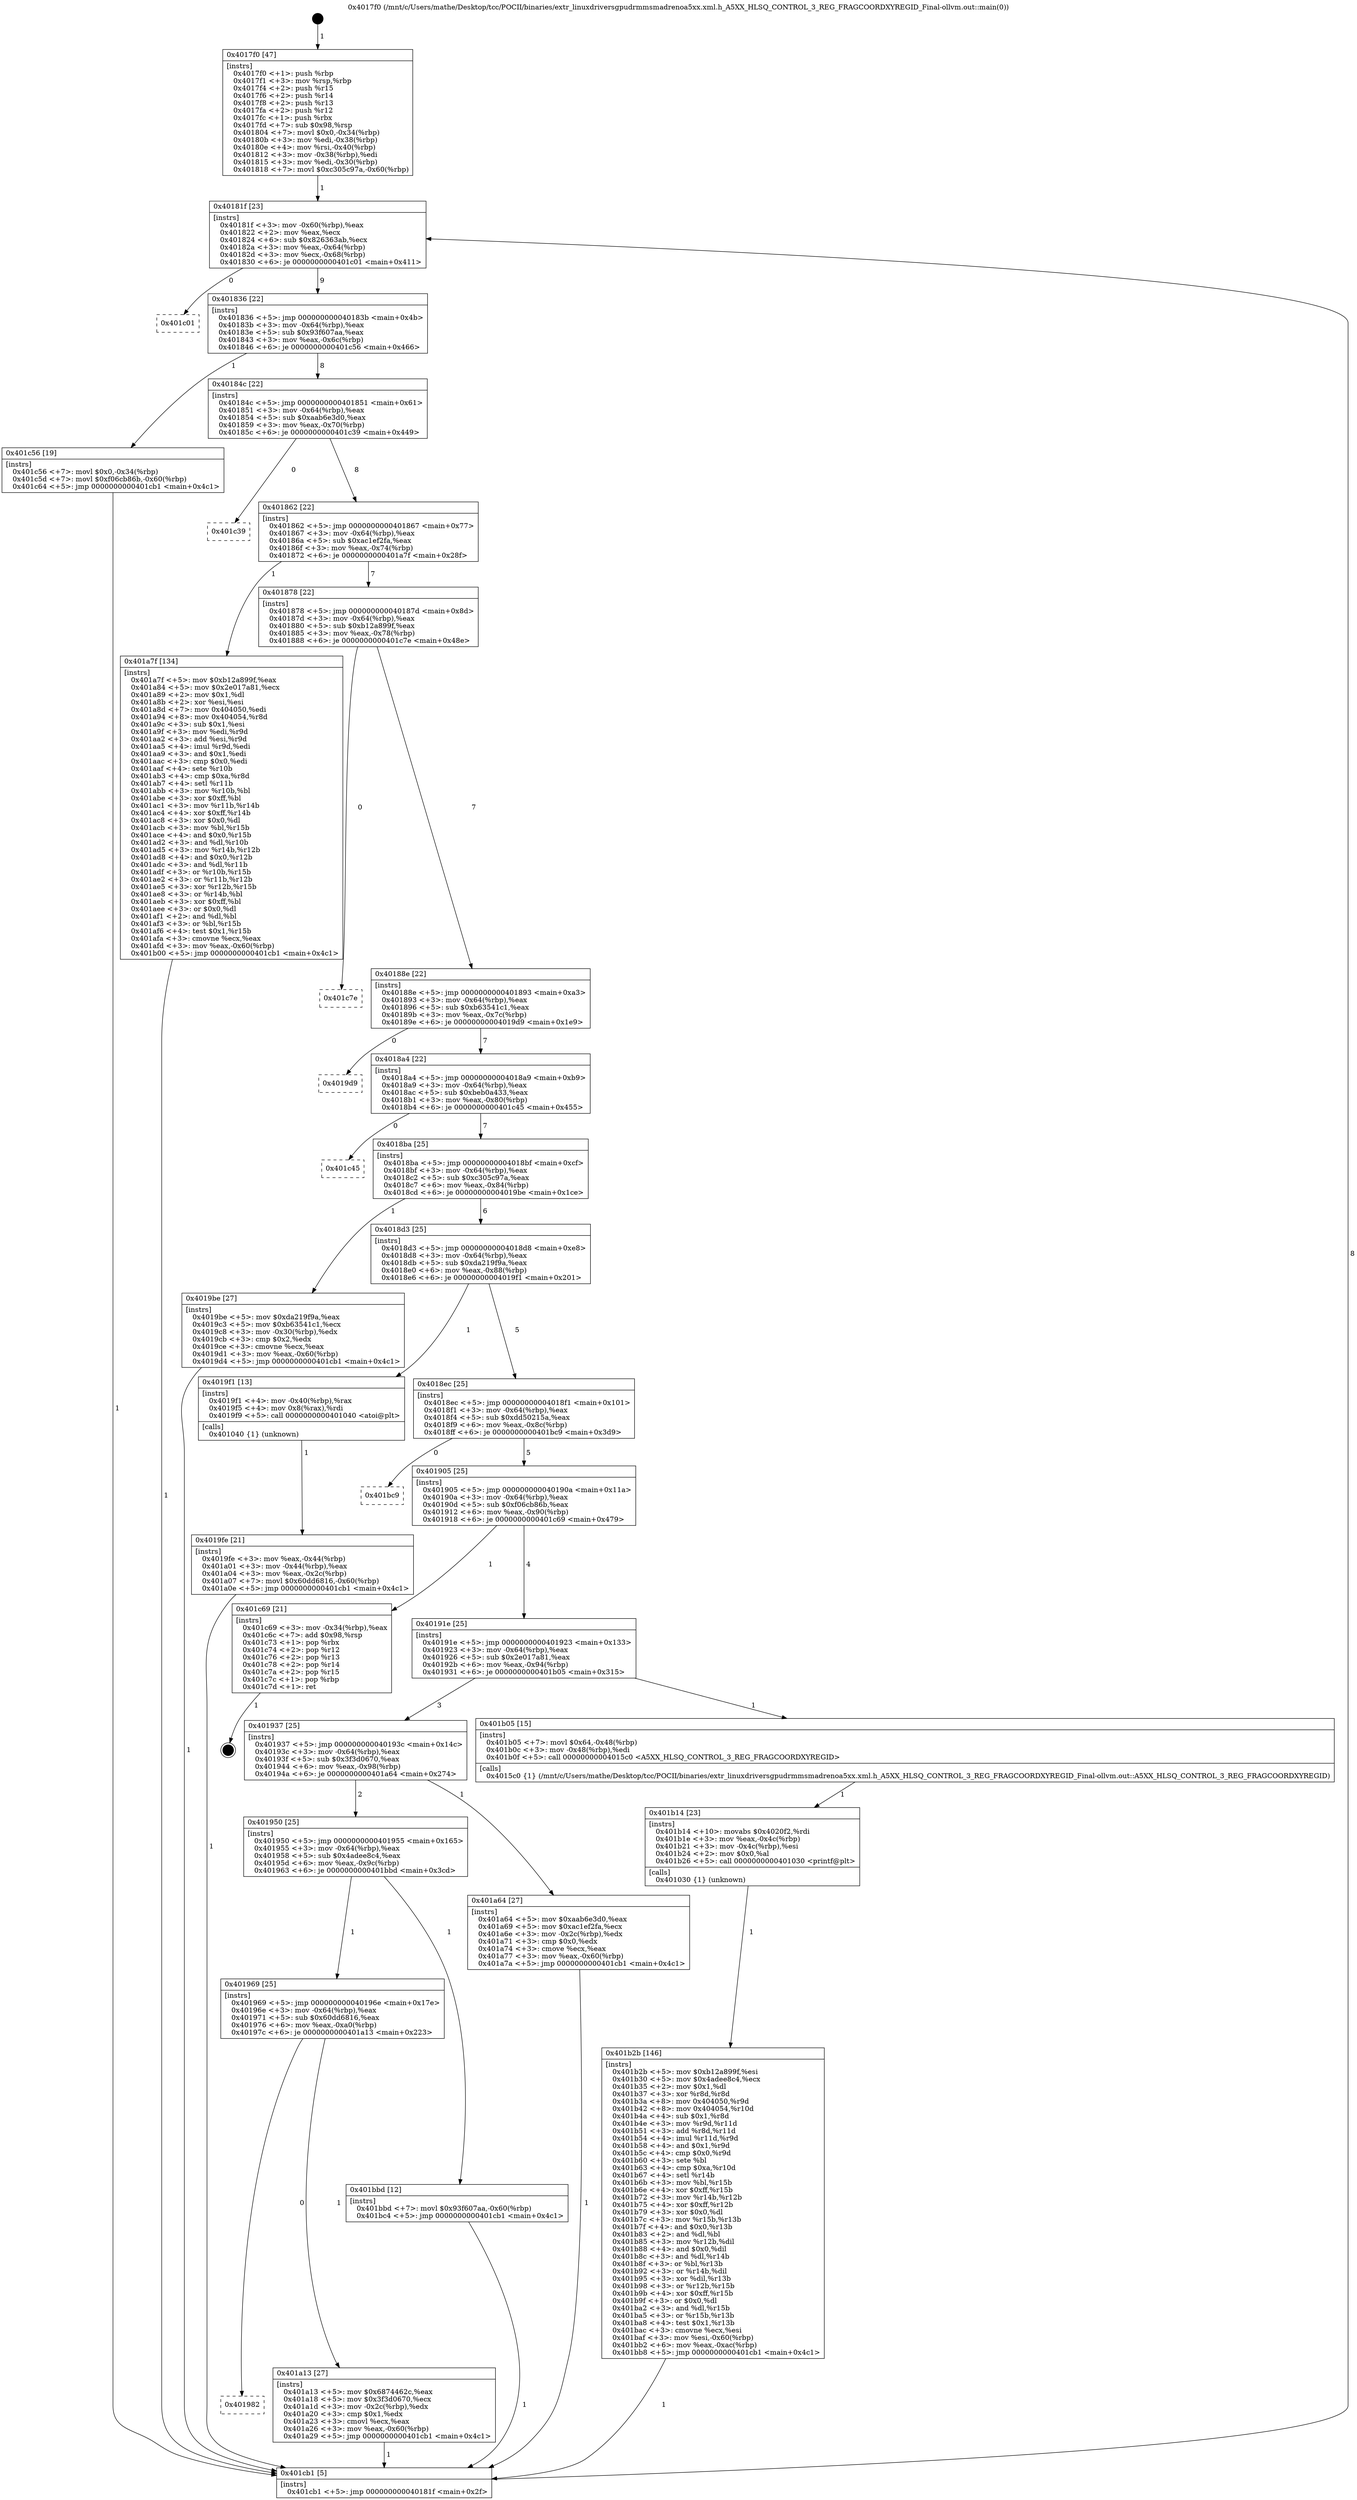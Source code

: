 digraph "0x4017f0" {
  label = "0x4017f0 (/mnt/c/Users/mathe/Desktop/tcc/POCII/binaries/extr_linuxdriversgpudrmmsmadrenoa5xx.xml.h_A5XX_HLSQ_CONTROL_3_REG_FRAGCOORDXYREGID_Final-ollvm.out::main(0))"
  labelloc = "t"
  node[shape=record]

  Entry [label="",width=0.3,height=0.3,shape=circle,fillcolor=black,style=filled]
  "0x40181f" [label="{
     0x40181f [23]\l
     | [instrs]\l
     &nbsp;&nbsp;0x40181f \<+3\>: mov -0x60(%rbp),%eax\l
     &nbsp;&nbsp;0x401822 \<+2\>: mov %eax,%ecx\l
     &nbsp;&nbsp;0x401824 \<+6\>: sub $0x826363ab,%ecx\l
     &nbsp;&nbsp;0x40182a \<+3\>: mov %eax,-0x64(%rbp)\l
     &nbsp;&nbsp;0x40182d \<+3\>: mov %ecx,-0x68(%rbp)\l
     &nbsp;&nbsp;0x401830 \<+6\>: je 0000000000401c01 \<main+0x411\>\l
  }"]
  "0x401c01" [label="{
     0x401c01\l
  }", style=dashed]
  "0x401836" [label="{
     0x401836 [22]\l
     | [instrs]\l
     &nbsp;&nbsp;0x401836 \<+5\>: jmp 000000000040183b \<main+0x4b\>\l
     &nbsp;&nbsp;0x40183b \<+3\>: mov -0x64(%rbp),%eax\l
     &nbsp;&nbsp;0x40183e \<+5\>: sub $0x93f607aa,%eax\l
     &nbsp;&nbsp;0x401843 \<+3\>: mov %eax,-0x6c(%rbp)\l
     &nbsp;&nbsp;0x401846 \<+6\>: je 0000000000401c56 \<main+0x466\>\l
  }"]
  Exit [label="",width=0.3,height=0.3,shape=circle,fillcolor=black,style=filled,peripheries=2]
  "0x401c56" [label="{
     0x401c56 [19]\l
     | [instrs]\l
     &nbsp;&nbsp;0x401c56 \<+7\>: movl $0x0,-0x34(%rbp)\l
     &nbsp;&nbsp;0x401c5d \<+7\>: movl $0xf06cb86b,-0x60(%rbp)\l
     &nbsp;&nbsp;0x401c64 \<+5\>: jmp 0000000000401cb1 \<main+0x4c1\>\l
  }"]
  "0x40184c" [label="{
     0x40184c [22]\l
     | [instrs]\l
     &nbsp;&nbsp;0x40184c \<+5\>: jmp 0000000000401851 \<main+0x61\>\l
     &nbsp;&nbsp;0x401851 \<+3\>: mov -0x64(%rbp),%eax\l
     &nbsp;&nbsp;0x401854 \<+5\>: sub $0xaab6e3d0,%eax\l
     &nbsp;&nbsp;0x401859 \<+3\>: mov %eax,-0x70(%rbp)\l
     &nbsp;&nbsp;0x40185c \<+6\>: je 0000000000401c39 \<main+0x449\>\l
  }"]
  "0x401b2b" [label="{
     0x401b2b [146]\l
     | [instrs]\l
     &nbsp;&nbsp;0x401b2b \<+5\>: mov $0xb12a899f,%esi\l
     &nbsp;&nbsp;0x401b30 \<+5\>: mov $0x4adee8c4,%ecx\l
     &nbsp;&nbsp;0x401b35 \<+2\>: mov $0x1,%dl\l
     &nbsp;&nbsp;0x401b37 \<+3\>: xor %r8d,%r8d\l
     &nbsp;&nbsp;0x401b3a \<+8\>: mov 0x404050,%r9d\l
     &nbsp;&nbsp;0x401b42 \<+8\>: mov 0x404054,%r10d\l
     &nbsp;&nbsp;0x401b4a \<+4\>: sub $0x1,%r8d\l
     &nbsp;&nbsp;0x401b4e \<+3\>: mov %r9d,%r11d\l
     &nbsp;&nbsp;0x401b51 \<+3\>: add %r8d,%r11d\l
     &nbsp;&nbsp;0x401b54 \<+4\>: imul %r11d,%r9d\l
     &nbsp;&nbsp;0x401b58 \<+4\>: and $0x1,%r9d\l
     &nbsp;&nbsp;0x401b5c \<+4\>: cmp $0x0,%r9d\l
     &nbsp;&nbsp;0x401b60 \<+3\>: sete %bl\l
     &nbsp;&nbsp;0x401b63 \<+4\>: cmp $0xa,%r10d\l
     &nbsp;&nbsp;0x401b67 \<+4\>: setl %r14b\l
     &nbsp;&nbsp;0x401b6b \<+3\>: mov %bl,%r15b\l
     &nbsp;&nbsp;0x401b6e \<+4\>: xor $0xff,%r15b\l
     &nbsp;&nbsp;0x401b72 \<+3\>: mov %r14b,%r12b\l
     &nbsp;&nbsp;0x401b75 \<+4\>: xor $0xff,%r12b\l
     &nbsp;&nbsp;0x401b79 \<+3\>: xor $0x0,%dl\l
     &nbsp;&nbsp;0x401b7c \<+3\>: mov %r15b,%r13b\l
     &nbsp;&nbsp;0x401b7f \<+4\>: and $0x0,%r13b\l
     &nbsp;&nbsp;0x401b83 \<+2\>: and %dl,%bl\l
     &nbsp;&nbsp;0x401b85 \<+3\>: mov %r12b,%dil\l
     &nbsp;&nbsp;0x401b88 \<+4\>: and $0x0,%dil\l
     &nbsp;&nbsp;0x401b8c \<+3\>: and %dl,%r14b\l
     &nbsp;&nbsp;0x401b8f \<+3\>: or %bl,%r13b\l
     &nbsp;&nbsp;0x401b92 \<+3\>: or %r14b,%dil\l
     &nbsp;&nbsp;0x401b95 \<+3\>: xor %dil,%r13b\l
     &nbsp;&nbsp;0x401b98 \<+3\>: or %r12b,%r15b\l
     &nbsp;&nbsp;0x401b9b \<+4\>: xor $0xff,%r15b\l
     &nbsp;&nbsp;0x401b9f \<+3\>: or $0x0,%dl\l
     &nbsp;&nbsp;0x401ba2 \<+3\>: and %dl,%r15b\l
     &nbsp;&nbsp;0x401ba5 \<+3\>: or %r15b,%r13b\l
     &nbsp;&nbsp;0x401ba8 \<+4\>: test $0x1,%r13b\l
     &nbsp;&nbsp;0x401bac \<+3\>: cmovne %ecx,%esi\l
     &nbsp;&nbsp;0x401baf \<+3\>: mov %esi,-0x60(%rbp)\l
     &nbsp;&nbsp;0x401bb2 \<+6\>: mov %eax,-0xac(%rbp)\l
     &nbsp;&nbsp;0x401bb8 \<+5\>: jmp 0000000000401cb1 \<main+0x4c1\>\l
  }"]
  "0x401c39" [label="{
     0x401c39\l
  }", style=dashed]
  "0x401862" [label="{
     0x401862 [22]\l
     | [instrs]\l
     &nbsp;&nbsp;0x401862 \<+5\>: jmp 0000000000401867 \<main+0x77\>\l
     &nbsp;&nbsp;0x401867 \<+3\>: mov -0x64(%rbp),%eax\l
     &nbsp;&nbsp;0x40186a \<+5\>: sub $0xac1ef2fa,%eax\l
     &nbsp;&nbsp;0x40186f \<+3\>: mov %eax,-0x74(%rbp)\l
     &nbsp;&nbsp;0x401872 \<+6\>: je 0000000000401a7f \<main+0x28f\>\l
  }"]
  "0x401b14" [label="{
     0x401b14 [23]\l
     | [instrs]\l
     &nbsp;&nbsp;0x401b14 \<+10\>: movabs $0x4020f2,%rdi\l
     &nbsp;&nbsp;0x401b1e \<+3\>: mov %eax,-0x4c(%rbp)\l
     &nbsp;&nbsp;0x401b21 \<+3\>: mov -0x4c(%rbp),%esi\l
     &nbsp;&nbsp;0x401b24 \<+2\>: mov $0x0,%al\l
     &nbsp;&nbsp;0x401b26 \<+5\>: call 0000000000401030 \<printf@plt\>\l
     | [calls]\l
     &nbsp;&nbsp;0x401030 \{1\} (unknown)\l
  }"]
  "0x401a7f" [label="{
     0x401a7f [134]\l
     | [instrs]\l
     &nbsp;&nbsp;0x401a7f \<+5\>: mov $0xb12a899f,%eax\l
     &nbsp;&nbsp;0x401a84 \<+5\>: mov $0x2e017a81,%ecx\l
     &nbsp;&nbsp;0x401a89 \<+2\>: mov $0x1,%dl\l
     &nbsp;&nbsp;0x401a8b \<+2\>: xor %esi,%esi\l
     &nbsp;&nbsp;0x401a8d \<+7\>: mov 0x404050,%edi\l
     &nbsp;&nbsp;0x401a94 \<+8\>: mov 0x404054,%r8d\l
     &nbsp;&nbsp;0x401a9c \<+3\>: sub $0x1,%esi\l
     &nbsp;&nbsp;0x401a9f \<+3\>: mov %edi,%r9d\l
     &nbsp;&nbsp;0x401aa2 \<+3\>: add %esi,%r9d\l
     &nbsp;&nbsp;0x401aa5 \<+4\>: imul %r9d,%edi\l
     &nbsp;&nbsp;0x401aa9 \<+3\>: and $0x1,%edi\l
     &nbsp;&nbsp;0x401aac \<+3\>: cmp $0x0,%edi\l
     &nbsp;&nbsp;0x401aaf \<+4\>: sete %r10b\l
     &nbsp;&nbsp;0x401ab3 \<+4\>: cmp $0xa,%r8d\l
     &nbsp;&nbsp;0x401ab7 \<+4\>: setl %r11b\l
     &nbsp;&nbsp;0x401abb \<+3\>: mov %r10b,%bl\l
     &nbsp;&nbsp;0x401abe \<+3\>: xor $0xff,%bl\l
     &nbsp;&nbsp;0x401ac1 \<+3\>: mov %r11b,%r14b\l
     &nbsp;&nbsp;0x401ac4 \<+4\>: xor $0xff,%r14b\l
     &nbsp;&nbsp;0x401ac8 \<+3\>: xor $0x0,%dl\l
     &nbsp;&nbsp;0x401acb \<+3\>: mov %bl,%r15b\l
     &nbsp;&nbsp;0x401ace \<+4\>: and $0x0,%r15b\l
     &nbsp;&nbsp;0x401ad2 \<+3\>: and %dl,%r10b\l
     &nbsp;&nbsp;0x401ad5 \<+3\>: mov %r14b,%r12b\l
     &nbsp;&nbsp;0x401ad8 \<+4\>: and $0x0,%r12b\l
     &nbsp;&nbsp;0x401adc \<+3\>: and %dl,%r11b\l
     &nbsp;&nbsp;0x401adf \<+3\>: or %r10b,%r15b\l
     &nbsp;&nbsp;0x401ae2 \<+3\>: or %r11b,%r12b\l
     &nbsp;&nbsp;0x401ae5 \<+3\>: xor %r12b,%r15b\l
     &nbsp;&nbsp;0x401ae8 \<+3\>: or %r14b,%bl\l
     &nbsp;&nbsp;0x401aeb \<+3\>: xor $0xff,%bl\l
     &nbsp;&nbsp;0x401aee \<+3\>: or $0x0,%dl\l
     &nbsp;&nbsp;0x401af1 \<+2\>: and %dl,%bl\l
     &nbsp;&nbsp;0x401af3 \<+3\>: or %bl,%r15b\l
     &nbsp;&nbsp;0x401af6 \<+4\>: test $0x1,%r15b\l
     &nbsp;&nbsp;0x401afa \<+3\>: cmovne %ecx,%eax\l
     &nbsp;&nbsp;0x401afd \<+3\>: mov %eax,-0x60(%rbp)\l
     &nbsp;&nbsp;0x401b00 \<+5\>: jmp 0000000000401cb1 \<main+0x4c1\>\l
  }"]
  "0x401878" [label="{
     0x401878 [22]\l
     | [instrs]\l
     &nbsp;&nbsp;0x401878 \<+5\>: jmp 000000000040187d \<main+0x8d\>\l
     &nbsp;&nbsp;0x40187d \<+3\>: mov -0x64(%rbp),%eax\l
     &nbsp;&nbsp;0x401880 \<+5\>: sub $0xb12a899f,%eax\l
     &nbsp;&nbsp;0x401885 \<+3\>: mov %eax,-0x78(%rbp)\l
     &nbsp;&nbsp;0x401888 \<+6\>: je 0000000000401c7e \<main+0x48e\>\l
  }"]
  "0x401982" [label="{
     0x401982\l
  }", style=dashed]
  "0x401c7e" [label="{
     0x401c7e\l
  }", style=dashed]
  "0x40188e" [label="{
     0x40188e [22]\l
     | [instrs]\l
     &nbsp;&nbsp;0x40188e \<+5\>: jmp 0000000000401893 \<main+0xa3\>\l
     &nbsp;&nbsp;0x401893 \<+3\>: mov -0x64(%rbp),%eax\l
     &nbsp;&nbsp;0x401896 \<+5\>: sub $0xb63541c1,%eax\l
     &nbsp;&nbsp;0x40189b \<+3\>: mov %eax,-0x7c(%rbp)\l
     &nbsp;&nbsp;0x40189e \<+6\>: je 00000000004019d9 \<main+0x1e9\>\l
  }"]
  "0x401a13" [label="{
     0x401a13 [27]\l
     | [instrs]\l
     &nbsp;&nbsp;0x401a13 \<+5\>: mov $0x6874462c,%eax\l
     &nbsp;&nbsp;0x401a18 \<+5\>: mov $0x3f3d0670,%ecx\l
     &nbsp;&nbsp;0x401a1d \<+3\>: mov -0x2c(%rbp),%edx\l
     &nbsp;&nbsp;0x401a20 \<+3\>: cmp $0x1,%edx\l
     &nbsp;&nbsp;0x401a23 \<+3\>: cmovl %ecx,%eax\l
     &nbsp;&nbsp;0x401a26 \<+3\>: mov %eax,-0x60(%rbp)\l
     &nbsp;&nbsp;0x401a29 \<+5\>: jmp 0000000000401cb1 \<main+0x4c1\>\l
  }"]
  "0x4019d9" [label="{
     0x4019d9\l
  }", style=dashed]
  "0x4018a4" [label="{
     0x4018a4 [22]\l
     | [instrs]\l
     &nbsp;&nbsp;0x4018a4 \<+5\>: jmp 00000000004018a9 \<main+0xb9\>\l
     &nbsp;&nbsp;0x4018a9 \<+3\>: mov -0x64(%rbp),%eax\l
     &nbsp;&nbsp;0x4018ac \<+5\>: sub $0xbeb0a433,%eax\l
     &nbsp;&nbsp;0x4018b1 \<+3\>: mov %eax,-0x80(%rbp)\l
     &nbsp;&nbsp;0x4018b4 \<+6\>: je 0000000000401c45 \<main+0x455\>\l
  }"]
  "0x401969" [label="{
     0x401969 [25]\l
     | [instrs]\l
     &nbsp;&nbsp;0x401969 \<+5\>: jmp 000000000040196e \<main+0x17e\>\l
     &nbsp;&nbsp;0x40196e \<+3\>: mov -0x64(%rbp),%eax\l
     &nbsp;&nbsp;0x401971 \<+5\>: sub $0x60dd6816,%eax\l
     &nbsp;&nbsp;0x401976 \<+6\>: mov %eax,-0xa0(%rbp)\l
     &nbsp;&nbsp;0x40197c \<+6\>: je 0000000000401a13 \<main+0x223\>\l
  }"]
  "0x401c45" [label="{
     0x401c45\l
  }", style=dashed]
  "0x4018ba" [label="{
     0x4018ba [25]\l
     | [instrs]\l
     &nbsp;&nbsp;0x4018ba \<+5\>: jmp 00000000004018bf \<main+0xcf\>\l
     &nbsp;&nbsp;0x4018bf \<+3\>: mov -0x64(%rbp),%eax\l
     &nbsp;&nbsp;0x4018c2 \<+5\>: sub $0xc305c97a,%eax\l
     &nbsp;&nbsp;0x4018c7 \<+6\>: mov %eax,-0x84(%rbp)\l
     &nbsp;&nbsp;0x4018cd \<+6\>: je 00000000004019be \<main+0x1ce\>\l
  }"]
  "0x401bbd" [label="{
     0x401bbd [12]\l
     | [instrs]\l
     &nbsp;&nbsp;0x401bbd \<+7\>: movl $0x93f607aa,-0x60(%rbp)\l
     &nbsp;&nbsp;0x401bc4 \<+5\>: jmp 0000000000401cb1 \<main+0x4c1\>\l
  }"]
  "0x4019be" [label="{
     0x4019be [27]\l
     | [instrs]\l
     &nbsp;&nbsp;0x4019be \<+5\>: mov $0xda219f9a,%eax\l
     &nbsp;&nbsp;0x4019c3 \<+5\>: mov $0xb63541c1,%ecx\l
     &nbsp;&nbsp;0x4019c8 \<+3\>: mov -0x30(%rbp),%edx\l
     &nbsp;&nbsp;0x4019cb \<+3\>: cmp $0x2,%edx\l
     &nbsp;&nbsp;0x4019ce \<+3\>: cmovne %ecx,%eax\l
     &nbsp;&nbsp;0x4019d1 \<+3\>: mov %eax,-0x60(%rbp)\l
     &nbsp;&nbsp;0x4019d4 \<+5\>: jmp 0000000000401cb1 \<main+0x4c1\>\l
  }"]
  "0x4018d3" [label="{
     0x4018d3 [25]\l
     | [instrs]\l
     &nbsp;&nbsp;0x4018d3 \<+5\>: jmp 00000000004018d8 \<main+0xe8\>\l
     &nbsp;&nbsp;0x4018d8 \<+3\>: mov -0x64(%rbp),%eax\l
     &nbsp;&nbsp;0x4018db \<+5\>: sub $0xda219f9a,%eax\l
     &nbsp;&nbsp;0x4018e0 \<+6\>: mov %eax,-0x88(%rbp)\l
     &nbsp;&nbsp;0x4018e6 \<+6\>: je 00000000004019f1 \<main+0x201\>\l
  }"]
  "0x401cb1" [label="{
     0x401cb1 [5]\l
     | [instrs]\l
     &nbsp;&nbsp;0x401cb1 \<+5\>: jmp 000000000040181f \<main+0x2f\>\l
  }"]
  "0x4017f0" [label="{
     0x4017f0 [47]\l
     | [instrs]\l
     &nbsp;&nbsp;0x4017f0 \<+1\>: push %rbp\l
     &nbsp;&nbsp;0x4017f1 \<+3\>: mov %rsp,%rbp\l
     &nbsp;&nbsp;0x4017f4 \<+2\>: push %r15\l
     &nbsp;&nbsp;0x4017f6 \<+2\>: push %r14\l
     &nbsp;&nbsp;0x4017f8 \<+2\>: push %r13\l
     &nbsp;&nbsp;0x4017fa \<+2\>: push %r12\l
     &nbsp;&nbsp;0x4017fc \<+1\>: push %rbx\l
     &nbsp;&nbsp;0x4017fd \<+7\>: sub $0x98,%rsp\l
     &nbsp;&nbsp;0x401804 \<+7\>: movl $0x0,-0x34(%rbp)\l
     &nbsp;&nbsp;0x40180b \<+3\>: mov %edi,-0x38(%rbp)\l
     &nbsp;&nbsp;0x40180e \<+4\>: mov %rsi,-0x40(%rbp)\l
     &nbsp;&nbsp;0x401812 \<+3\>: mov -0x38(%rbp),%edi\l
     &nbsp;&nbsp;0x401815 \<+3\>: mov %edi,-0x30(%rbp)\l
     &nbsp;&nbsp;0x401818 \<+7\>: movl $0xc305c97a,-0x60(%rbp)\l
  }"]
  "0x401950" [label="{
     0x401950 [25]\l
     | [instrs]\l
     &nbsp;&nbsp;0x401950 \<+5\>: jmp 0000000000401955 \<main+0x165\>\l
     &nbsp;&nbsp;0x401955 \<+3\>: mov -0x64(%rbp),%eax\l
     &nbsp;&nbsp;0x401958 \<+5\>: sub $0x4adee8c4,%eax\l
     &nbsp;&nbsp;0x40195d \<+6\>: mov %eax,-0x9c(%rbp)\l
     &nbsp;&nbsp;0x401963 \<+6\>: je 0000000000401bbd \<main+0x3cd\>\l
  }"]
  "0x4019f1" [label="{
     0x4019f1 [13]\l
     | [instrs]\l
     &nbsp;&nbsp;0x4019f1 \<+4\>: mov -0x40(%rbp),%rax\l
     &nbsp;&nbsp;0x4019f5 \<+4\>: mov 0x8(%rax),%rdi\l
     &nbsp;&nbsp;0x4019f9 \<+5\>: call 0000000000401040 \<atoi@plt\>\l
     | [calls]\l
     &nbsp;&nbsp;0x401040 \{1\} (unknown)\l
  }"]
  "0x4018ec" [label="{
     0x4018ec [25]\l
     | [instrs]\l
     &nbsp;&nbsp;0x4018ec \<+5\>: jmp 00000000004018f1 \<main+0x101\>\l
     &nbsp;&nbsp;0x4018f1 \<+3\>: mov -0x64(%rbp),%eax\l
     &nbsp;&nbsp;0x4018f4 \<+5\>: sub $0xdd50215a,%eax\l
     &nbsp;&nbsp;0x4018f9 \<+6\>: mov %eax,-0x8c(%rbp)\l
     &nbsp;&nbsp;0x4018ff \<+6\>: je 0000000000401bc9 \<main+0x3d9\>\l
  }"]
  "0x4019fe" [label="{
     0x4019fe [21]\l
     | [instrs]\l
     &nbsp;&nbsp;0x4019fe \<+3\>: mov %eax,-0x44(%rbp)\l
     &nbsp;&nbsp;0x401a01 \<+3\>: mov -0x44(%rbp),%eax\l
     &nbsp;&nbsp;0x401a04 \<+3\>: mov %eax,-0x2c(%rbp)\l
     &nbsp;&nbsp;0x401a07 \<+7\>: movl $0x60dd6816,-0x60(%rbp)\l
     &nbsp;&nbsp;0x401a0e \<+5\>: jmp 0000000000401cb1 \<main+0x4c1\>\l
  }"]
  "0x401a64" [label="{
     0x401a64 [27]\l
     | [instrs]\l
     &nbsp;&nbsp;0x401a64 \<+5\>: mov $0xaab6e3d0,%eax\l
     &nbsp;&nbsp;0x401a69 \<+5\>: mov $0xac1ef2fa,%ecx\l
     &nbsp;&nbsp;0x401a6e \<+3\>: mov -0x2c(%rbp),%edx\l
     &nbsp;&nbsp;0x401a71 \<+3\>: cmp $0x0,%edx\l
     &nbsp;&nbsp;0x401a74 \<+3\>: cmove %ecx,%eax\l
     &nbsp;&nbsp;0x401a77 \<+3\>: mov %eax,-0x60(%rbp)\l
     &nbsp;&nbsp;0x401a7a \<+5\>: jmp 0000000000401cb1 \<main+0x4c1\>\l
  }"]
  "0x401bc9" [label="{
     0x401bc9\l
  }", style=dashed]
  "0x401905" [label="{
     0x401905 [25]\l
     | [instrs]\l
     &nbsp;&nbsp;0x401905 \<+5\>: jmp 000000000040190a \<main+0x11a\>\l
     &nbsp;&nbsp;0x40190a \<+3\>: mov -0x64(%rbp),%eax\l
     &nbsp;&nbsp;0x40190d \<+5\>: sub $0xf06cb86b,%eax\l
     &nbsp;&nbsp;0x401912 \<+6\>: mov %eax,-0x90(%rbp)\l
     &nbsp;&nbsp;0x401918 \<+6\>: je 0000000000401c69 \<main+0x479\>\l
  }"]
  "0x401937" [label="{
     0x401937 [25]\l
     | [instrs]\l
     &nbsp;&nbsp;0x401937 \<+5\>: jmp 000000000040193c \<main+0x14c\>\l
     &nbsp;&nbsp;0x40193c \<+3\>: mov -0x64(%rbp),%eax\l
     &nbsp;&nbsp;0x40193f \<+5\>: sub $0x3f3d0670,%eax\l
     &nbsp;&nbsp;0x401944 \<+6\>: mov %eax,-0x98(%rbp)\l
     &nbsp;&nbsp;0x40194a \<+6\>: je 0000000000401a64 \<main+0x274\>\l
  }"]
  "0x401c69" [label="{
     0x401c69 [21]\l
     | [instrs]\l
     &nbsp;&nbsp;0x401c69 \<+3\>: mov -0x34(%rbp),%eax\l
     &nbsp;&nbsp;0x401c6c \<+7\>: add $0x98,%rsp\l
     &nbsp;&nbsp;0x401c73 \<+1\>: pop %rbx\l
     &nbsp;&nbsp;0x401c74 \<+2\>: pop %r12\l
     &nbsp;&nbsp;0x401c76 \<+2\>: pop %r13\l
     &nbsp;&nbsp;0x401c78 \<+2\>: pop %r14\l
     &nbsp;&nbsp;0x401c7a \<+2\>: pop %r15\l
     &nbsp;&nbsp;0x401c7c \<+1\>: pop %rbp\l
     &nbsp;&nbsp;0x401c7d \<+1\>: ret\l
  }"]
  "0x40191e" [label="{
     0x40191e [25]\l
     | [instrs]\l
     &nbsp;&nbsp;0x40191e \<+5\>: jmp 0000000000401923 \<main+0x133\>\l
     &nbsp;&nbsp;0x401923 \<+3\>: mov -0x64(%rbp),%eax\l
     &nbsp;&nbsp;0x401926 \<+5\>: sub $0x2e017a81,%eax\l
     &nbsp;&nbsp;0x40192b \<+6\>: mov %eax,-0x94(%rbp)\l
     &nbsp;&nbsp;0x401931 \<+6\>: je 0000000000401b05 \<main+0x315\>\l
  }"]
  "0x401b05" [label="{
     0x401b05 [15]\l
     | [instrs]\l
     &nbsp;&nbsp;0x401b05 \<+7\>: movl $0x64,-0x48(%rbp)\l
     &nbsp;&nbsp;0x401b0c \<+3\>: mov -0x48(%rbp),%edi\l
     &nbsp;&nbsp;0x401b0f \<+5\>: call 00000000004015c0 \<A5XX_HLSQ_CONTROL_3_REG_FRAGCOORDXYREGID\>\l
     | [calls]\l
     &nbsp;&nbsp;0x4015c0 \{1\} (/mnt/c/Users/mathe/Desktop/tcc/POCII/binaries/extr_linuxdriversgpudrmmsmadrenoa5xx.xml.h_A5XX_HLSQ_CONTROL_3_REG_FRAGCOORDXYREGID_Final-ollvm.out::A5XX_HLSQ_CONTROL_3_REG_FRAGCOORDXYREGID)\l
  }"]
  Entry -> "0x4017f0" [label=" 1"]
  "0x40181f" -> "0x401c01" [label=" 0"]
  "0x40181f" -> "0x401836" [label=" 9"]
  "0x401c69" -> Exit [label=" 1"]
  "0x401836" -> "0x401c56" [label=" 1"]
  "0x401836" -> "0x40184c" [label=" 8"]
  "0x401c56" -> "0x401cb1" [label=" 1"]
  "0x40184c" -> "0x401c39" [label=" 0"]
  "0x40184c" -> "0x401862" [label=" 8"]
  "0x401bbd" -> "0x401cb1" [label=" 1"]
  "0x401862" -> "0x401a7f" [label=" 1"]
  "0x401862" -> "0x401878" [label=" 7"]
  "0x401b2b" -> "0x401cb1" [label=" 1"]
  "0x401878" -> "0x401c7e" [label=" 0"]
  "0x401878" -> "0x40188e" [label=" 7"]
  "0x401b14" -> "0x401b2b" [label=" 1"]
  "0x40188e" -> "0x4019d9" [label=" 0"]
  "0x40188e" -> "0x4018a4" [label=" 7"]
  "0x401b05" -> "0x401b14" [label=" 1"]
  "0x4018a4" -> "0x401c45" [label=" 0"]
  "0x4018a4" -> "0x4018ba" [label=" 7"]
  "0x401a64" -> "0x401cb1" [label=" 1"]
  "0x4018ba" -> "0x4019be" [label=" 1"]
  "0x4018ba" -> "0x4018d3" [label=" 6"]
  "0x4019be" -> "0x401cb1" [label=" 1"]
  "0x4017f0" -> "0x40181f" [label=" 1"]
  "0x401cb1" -> "0x40181f" [label=" 8"]
  "0x401a13" -> "0x401cb1" [label=" 1"]
  "0x4018d3" -> "0x4019f1" [label=" 1"]
  "0x4018d3" -> "0x4018ec" [label=" 5"]
  "0x4019f1" -> "0x4019fe" [label=" 1"]
  "0x4019fe" -> "0x401cb1" [label=" 1"]
  "0x401969" -> "0x401a13" [label=" 1"]
  "0x4018ec" -> "0x401bc9" [label=" 0"]
  "0x4018ec" -> "0x401905" [label=" 5"]
  "0x401a7f" -> "0x401cb1" [label=" 1"]
  "0x401905" -> "0x401c69" [label=" 1"]
  "0x401905" -> "0x40191e" [label=" 4"]
  "0x401950" -> "0x401bbd" [label=" 1"]
  "0x40191e" -> "0x401b05" [label=" 1"]
  "0x40191e" -> "0x401937" [label=" 3"]
  "0x401950" -> "0x401969" [label=" 1"]
  "0x401937" -> "0x401a64" [label=" 1"]
  "0x401937" -> "0x401950" [label=" 2"]
  "0x401969" -> "0x401982" [label=" 0"]
}
